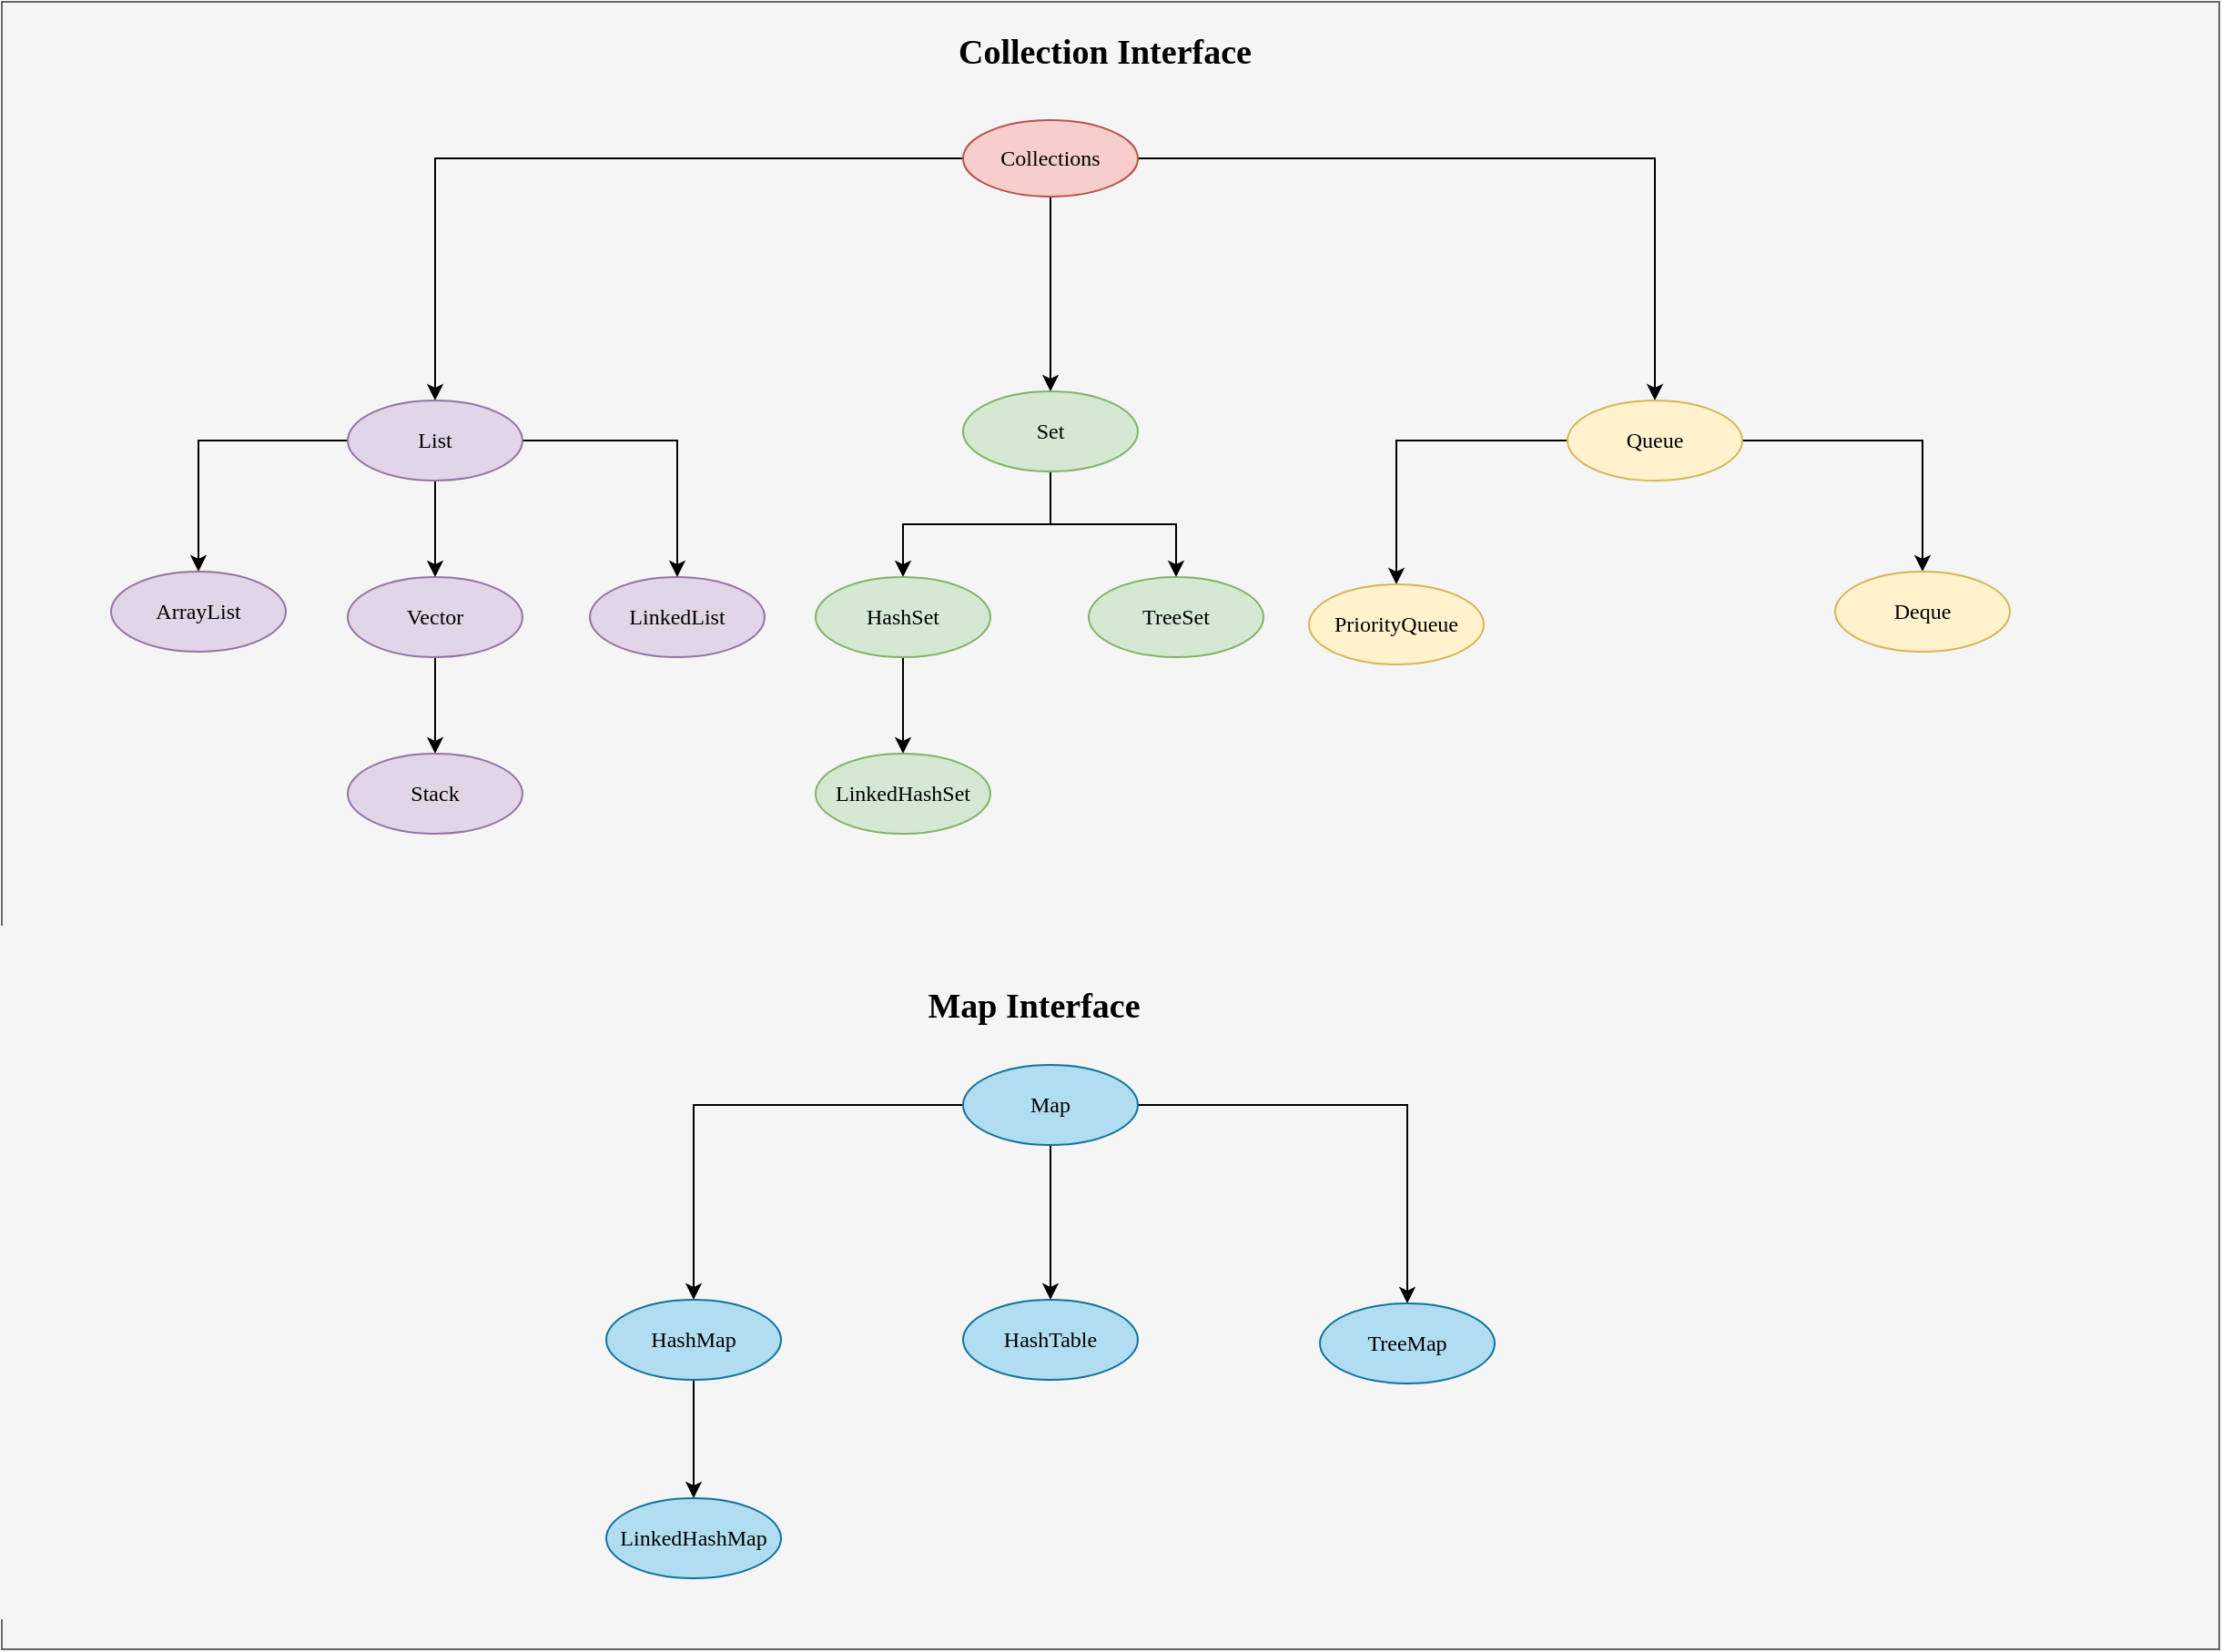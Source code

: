 <mxfile version="24.2.5" type="github">
  <diagram name="第 1 页" id="ef59C0vNTVqU1Ajk3fXu">
    <mxGraphModel dx="1990" dy="1330" grid="0" gridSize="10" guides="1" tooltips="1" connect="1" arrows="1" fold="1" page="0" pageScale="1" pageWidth="827" pageHeight="1169" math="0" shadow="0">
      <root>
        <mxCell id="0" />
        <mxCell id="1" parent="0" />
        <mxCell id="89jsnYPOZgPlY_dn5tGi-32" value="" style="rounded=0;whiteSpace=wrap;html=1;fillColor=#f5f5f5;fontColor=#333333;strokeColor=#666666;" vertex="1" parent="1">
          <mxGeometry x="-139" y="-46" width="1218" height="905" as="geometry" />
        </mxCell>
        <mxCell id="89jsnYPOZgPlY_dn5tGi-19" style="edgeStyle=orthogonalEdgeStyle;rounded=0;orthogonalLoop=1;jettySize=auto;html=1;exitX=0.5;exitY=1;exitDx=0;exitDy=0;" edge="1" parent="1" source="89jsnYPOZgPlY_dn5tGi-7" target="89jsnYPOZgPlY_dn5tGi-9">
          <mxGeometry relative="1" as="geometry" />
        </mxCell>
        <mxCell id="89jsnYPOZgPlY_dn5tGi-22" style="edgeStyle=orthogonalEdgeStyle;rounded=0;orthogonalLoop=1;jettySize=auto;html=1;entryX=0.5;entryY=0;entryDx=0;entryDy=0;" edge="1" parent="1" source="89jsnYPOZgPlY_dn5tGi-7" target="89jsnYPOZgPlY_dn5tGi-8">
          <mxGeometry relative="1" as="geometry" />
        </mxCell>
        <mxCell id="89jsnYPOZgPlY_dn5tGi-23" style="edgeStyle=orthogonalEdgeStyle;rounded=0;orthogonalLoop=1;jettySize=auto;html=1;" edge="1" parent="1" source="89jsnYPOZgPlY_dn5tGi-7" target="89jsnYPOZgPlY_dn5tGi-10">
          <mxGeometry relative="1" as="geometry" />
        </mxCell>
        <mxCell id="89jsnYPOZgPlY_dn5tGi-7" value="Collections" style="ellipse;whiteSpace=wrap;html=1;fillColor=#f8cecc;strokeColor=#b85450;fontFamily=Comic Sans MS;" vertex="1" parent="1">
          <mxGeometry x="389" y="19" width="96" height="42" as="geometry" />
        </mxCell>
        <mxCell id="89jsnYPOZgPlY_dn5tGi-24" style="edgeStyle=orthogonalEdgeStyle;rounded=0;orthogonalLoop=1;jettySize=auto;html=1;entryX=0.5;entryY=0;entryDx=0;entryDy=0;" edge="1" parent="1" source="89jsnYPOZgPlY_dn5tGi-8" target="89jsnYPOZgPlY_dn5tGi-17">
          <mxGeometry relative="1" as="geometry" />
        </mxCell>
        <mxCell id="89jsnYPOZgPlY_dn5tGi-25" style="edgeStyle=orthogonalEdgeStyle;rounded=0;orthogonalLoop=1;jettySize=auto;html=1;" edge="1" parent="1" source="89jsnYPOZgPlY_dn5tGi-8" target="89jsnYPOZgPlY_dn5tGi-11">
          <mxGeometry relative="1" as="geometry" />
        </mxCell>
        <mxCell id="89jsnYPOZgPlY_dn5tGi-26" style="edgeStyle=orthogonalEdgeStyle;rounded=0;orthogonalLoop=1;jettySize=auto;html=1;entryX=0.5;entryY=0;entryDx=0;entryDy=0;" edge="1" parent="1" source="89jsnYPOZgPlY_dn5tGi-8" target="89jsnYPOZgPlY_dn5tGi-12">
          <mxGeometry relative="1" as="geometry" />
        </mxCell>
        <mxCell id="89jsnYPOZgPlY_dn5tGi-8" value="List" style="ellipse;whiteSpace=wrap;html=1;fillColor=#e1d5e7;strokeColor=#9673a6;fontFamily=Comic Sans MS;" vertex="1" parent="1">
          <mxGeometry x="51" y="173" width="96" height="44" as="geometry" />
        </mxCell>
        <mxCell id="89jsnYPOZgPlY_dn5tGi-20" style="edgeStyle=orthogonalEdgeStyle;rounded=0;orthogonalLoop=1;jettySize=auto;html=1;entryX=0.5;entryY=0;entryDx=0;entryDy=0;" edge="1" parent="1" source="89jsnYPOZgPlY_dn5tGi-9" target="89jsnYPOZgPlY_dn5tGi-13">
          <mxGeometry relative="1" as="geometry" />
        </mxCell>
        <mxCell id="89jsnYPOZgPlY_dn5tGi-21" style="edgeStyle=orthogonalEdgeStyle;rounded=0;orthogonalLoop=1;jettySize=auto;html=1;" edge="1" parent="1" source="89jsnYPOZgPlY_dn5tGi-9" target="89jsnYPOZgPlY_dn5tGi-14">
          <mxGeometry relative="1" as="geometry" />
        </mxCell>
        <mxCell id="89jsnYPOZgPlY_dn5tGi-9" value="Set" style="ellipse;whiteSpace=wrap;html=1;fillColor=#d5e8d4;strokeColor=#82b366;fontFamily=Comic Sans MS;" vertex="1" parent="1">
          <mxGeometry x="389" y="168" width="96" height="44" as="geometry" />
        </mxCell>
        <mxCell id="89jsnYPOZgPlY_dn5tGi-28" style="edgeStyle=orthogonalEdgeStyle;rounded=0;orthogonalLoop=1;jettySize=auto;html=1;entryX=0.5;entryY=0;entryDx=0;entryDy=0;" edge="1" parent="1" source="89jsnYPOZgPlY_dn5tGi-10" target="89jsnYPOZgPlY_dn5tGi-15">
          <mxGeometry relative="1" as="geometry" />
        </mxCell>
        <mxCell id="89jsnYPOZgPlY_dn5tGi-29" style="edgeStyle=orthogonalEdgeStyle;rounded=0;orthogonalLoop=1;jettySize=auto;html=1;" edge="1" parent="1" source="89jsnYPOZgPlY_dn5tGi-10" target="89jsnYPOZgPlY_dn5tGi-16">
          <mxGeometry relative="1" as="geometry" />
        </mxCell>
        <mxCell id="89jsnYPOZgPlY_dn5tGi-10" value="Queue" style="ellipse;whiteSpace=wrap;html=1;fillColor=#fff2cc;strokeColor=#d6b656;fontFamily=Comic Sans MS;" vertex="1" parent="1">
          <mxGeometry x="721" y="173" width="96" height="44" as="geometry" />
        </mxCell>
        <mxCell id="89jsnYPOZgPlY_dn5tGi-11" value="ArrayList" style="ellipse;whiteSpace=wrap;html=1;fillColor=#e1d5e7;strokeColor=#9673a6;fontFamily=Comic Sans MS;" vertex="1" parent="1">
          <mxGeometry x="-79" y="267" width="96" height="44" as="geometry" />
        </mxCell>
        <mxCell id="89jsnYPOZgPlY_dn5tGi-12" value="LinkedList" style="ellipse;whiteSpace=wrap;html=1;fillColor=#e1d5e7;strokeColor=#9673a6;fontFamily=Comic Sans MS;" vertex="1" parent="1">
          <mxGeometry x="184" y="270" width="96" height="44" as="geometry" />
        </mxCell>
        <mxCell id="89jsnYPOZgPlY_dn5tGi-31" style="edgeStyle=orthogonalEdgeStyle;rounded=0;orthogonalLoop=1;jettySize=auto;html=1;entryX=0.5;entryY=0;entryDx=0;entryDy=0;" edge="1" parent="1" source="89jsnYPOZgPlY_dn5tGi-13" target="89jsnYPOZgPlY_dn5tGi-30">
          <mxGeometry relative="1" as="geometry" />
        </mxCell>
        <mxCell id="89jsnYPOZgPlY_dn5tGi-13" value="HashSet" style="ellipse;whiteSpace=wrap;html=1;fillColor=#d5e8d4;strokeColor=#82b366;fontFamily=Comic Sans MS;" vertex="1" parent="1">
          <mxGeometry x="308" y="270" width="96" height="44" as="geometry" />
        </mxCell>
        <mxCell id="89jsnYPOZgPlY_dn5tGi-14" value="TreeSet" style="ellipse;whiteSpace=wrap;html=1;fillColor=#d5e8d4;strokeColor=#82b366;fontFamily=Comic Sans MS;" vertex="1" parent="1">
          <mxGeometry x="458" y="270" width="96" height="44" as="geometry" />
        </mxCell>
        <mxCell id="89jsnYPOZgPlY_dn5tGi-15" value="PriorityQueue" style="ellipse;whiteSpace=wrap;html=1;fillColor=#fff2cc;strokeColor=#d6b656;fontFamily=Comic Sans MS;" vertex="1" parent="1">
          <mxGeometry x="579" y="274" width="96" height="44" as="geometry" />
        </mxCell>
        <mxCell id="89jsnYPOZgPlY_dn5tGi-16" value="Deque" style="ellipse;whiteSpace=wrap;html=1;fillColor=#fff2cc;strokeColor=#d6b656;fontFamily=Comic Sans MS;" vertex="1" parent="1">
          <mxGeometry x="868" y="267" width="96" height="44" as="geometry" />
        </mxCell>
        <mxCell id="89jsnYPOZgPlY_dn5tGi-27" style="edgeStyle=orthogonalEdgeStyle;rounded=0;orthogonalLoop=1;jettySize=auto;html=1;" edge="1" parent="1" source="89jsnYPOZgPlY_dn5tGi-17" target="89jsnYPOZgPlY_dn5tGi-18">
          <mxGeometry relative="1" as="geometry" />
        </mxCell>
        <mxCell id="89jsnYPOZgPlY_dn5tGi-17" value="Vector" style="ellipse;whiteSpace=wrap;html=1;fillColor=#e1d5e7;strokeColor=#9673a6;fontFamily=Comic Sans MS;" vertex="1" parent="1">
          <mxGeometry x="51" y="270" width="96" height="44" as="geometry" />
        </mxCell>
        <mxCell id="89jsnYPOZgPlY_dn5tGi-18" value="Stack" style="ellipse;whiteSpace=wrap;html=1;fillColor=#e1d5e7;strokeColor=#9673a6;fontFamily=Comic Sans MS;" vertex="1" parent="1">
          <mxGeometry x="51" y="367" width="96" height="44" as="geometry" />
        </mxCell>
        <mxCell id="89jsnYPOZgPlY_dn5tGi-30" value="LinkedHashSet" style="ellipse;whiteSpace=wrap;html=1;fillColor=#d5e8d4;strokeColor=#82b366;fontFamily=Comic Sans MS;" vertex="1" parent="1">
          <mxGeometry x="308" y="367" width="96" height="44" as="geometry" />
        </mxCell>
        <mxCell id="89jsnYPOZgPlY_dn5tGi-33" value="Collection Interface" style="text;html=1;align=center;verticalAlign=middle;whiteSpace=wrap;rounded=0;fontFamily=Comic Sans MS;fontStyle=1;fontSize=19;" vertex="1" parent="1">
          <mxGeometry x="359" y="-33" width="216" height="30" as="geometry" />
        </mxCell>
        <mxCell id="89jsnYPOZgPlY_dn5tGi-39" style="edgeStyle=orthogonalEdgeStyle;rounded=0;orthogonalLoop=1;jettySize=auto;html=1;entryX=0.5;entryY=0;entryDx=0;entryDy=0;" edge="1" parent="1" source="89jsnYPOZgPlY_dn5tGi-35" target="89jsnYPOZgPlY_dn5tGi-37">
          <mxGeometry relative="1" as="geometry" />
        </mxCell>
        <mxCell id="89jsnYPOZgPlY_dn5tGi-40" style="edgeStyle=orthogonalEdgeStyle;rounded=0;orthogonalLoop=1;jettySize=auto;html=1;" edge="1" parent="1" source="89jsnYPOZgPlY_dn5tGi-35" target="89jsnYPOZgPlY_dn5tGi-36">
          <mxGeometry relative="1" as="geometry" />
        </mxCell>
        <mxCell id="89jsnYPOZgPlY_dn5tGi-41" style="edgeStyle=orthogonalEdgeStyle;rounded=0;orthogonalLoop=1;jettySize=auto;html=1;" edge="1" parent="1" source="89jsnYPOZgPlY_dn5tGi-35" target="89jsnYPOZgPlY_dn5tGi-38">
          <mxGeometry relative="1" as="geometry" />
        </mxCell>
        <mxCell id="89jsnYPOZgPlY_dn5tGi-35" value="Map" style="ellipse;whiteSpace=wrap;html=1;fillColor=#b1ddf0;strokeColor=#10739e;fontFamily=Comic Sans MS;" vertex="1" parent="1">
          <mxGeometry x="389" y="538" width="96" height="44" as="geometry" />
        </mxCell>
        <mxCell id="89jsnYPOZgPlY_dn5tGi-43" style="edgeStyle=orthogonalEdgeStyle;rounded=0;orthogonalLoop=1;jettySize=auto;html=1;entryX=0.5;entryY=0;entryDx=0;entryDy=0;" edge="1" parent="1" source="89jsnYPOZgPlY_dn5tGi-36" target="89jsnYPOZgPlY_dn5tGi-42">
          <mxGeometry relative="1" as="geometry" />
        </mxCell>
        <mxCell id="89jsnYPOZgPlY_dn5tGi-36" value="HashMap" style="ellipse;whiteSpace=wrap;html=1;fillColor=#b1ddf0;strokeColor=#10739e;fontFamily=Comic Sans MS;" vertex="1" parent="1">
          <mxGeometry x="193" y="667" width="96" height="44" as="geometry" />
        </mxCell>
        <mxCell id="89jsnYPOZgPlY_dn5tGi-37" value="HashTable" style="ellipse;whiteSpace=wrap;html=1;fillColor=#b1ddf0;strokeColor=#10739e;fontFamily=Comic Sans MS;" vertex="1" parent="1">
          <mxGeometry x="389" y="667" width="96" height="44" as="geometry" />
        </mxCell>
        <mxCell id="89jsnYPOZgPlY_dn5tGi-38" value="TreeMap" style="ellipse;whiteSpace=wrap;html=1;fillColor=#b1ddf0;strokeColor=#10739e;fontFamily=Comic Sans MS;" vertex="1" parent="1">
          <mxGeometry x="585" y="669" width="96" height="44" as="geometry" />
        </mxCell>
        <mxCell id="89jsnYPOZgPlY_dn5tGi-42" value="LinkedHashMap" style="ellipse;whiteSpace=wrap;html=1;fillColor=#b1ddf0;strokeColor=#10739e;fontFamily=Comic Sans MS;" vertex="1" parent="1">
          <mxGeometry x="193" y="776" width="96" height="44" as="geometry" />
        </mxCell>
        <mxCell id="89jsnYPOZgPlY_dn5tGi-44" value="Map Interface" style="text;html=1;align=center;verticalAlign=middle;whiteSpace=wrap;rounded=0;fontFamily=Comic Sans MS;fontStyle=1;fontSize=19;" vertex="1" parent="1">
          <mxGeometry x="320" y="491" width="216" height="30" as="geometry" />
        </mxCell>
      </root>
    </mxGraphModel>
  </diagram>
</mxfile>
